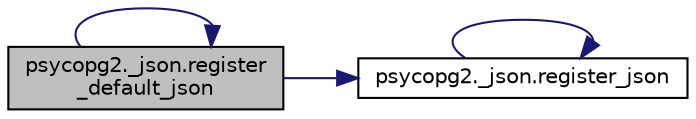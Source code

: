 digraph "psycopg2._json.register_default_json"
{
 // LATEX_PDF_SIZE
  edge [fontname="Helvetica",fontsize="10",labelfontname="Helvetica",labelfontsize="10"];
  node [fontname="Helvetica",fontsize="10",shape=record];
  rankdir="LR";
  Node1 [label="psycopg2._json.register\l_default_json",height=0.2,width=0.4,color="black", fillcolor="grey75", style="filled", fontcolor="black",tooltip=" "];
  Node1 -> Node1 [color="midnightblue",fontsize="10",style="solid",fontname="Helvetica"];
  Node1 -> Node2 [color="midnightblue",fontsize="10",style="solid",fontname="Helvetica"];
  Node2 [label="psycopg2._json.register_json",height=0.2,width=0.4,color="black", fillcolor="white", style="filled",URL="$d5/d78/namespacepsycopg2_1_1__json.html#ac0250091ec7d7fa0e242481189a608f7",tooltip=" "];
  Node2 -> Node2 [color="midnightblue",fontsize="10",style="solid",fontname="Helvetica"];
}
